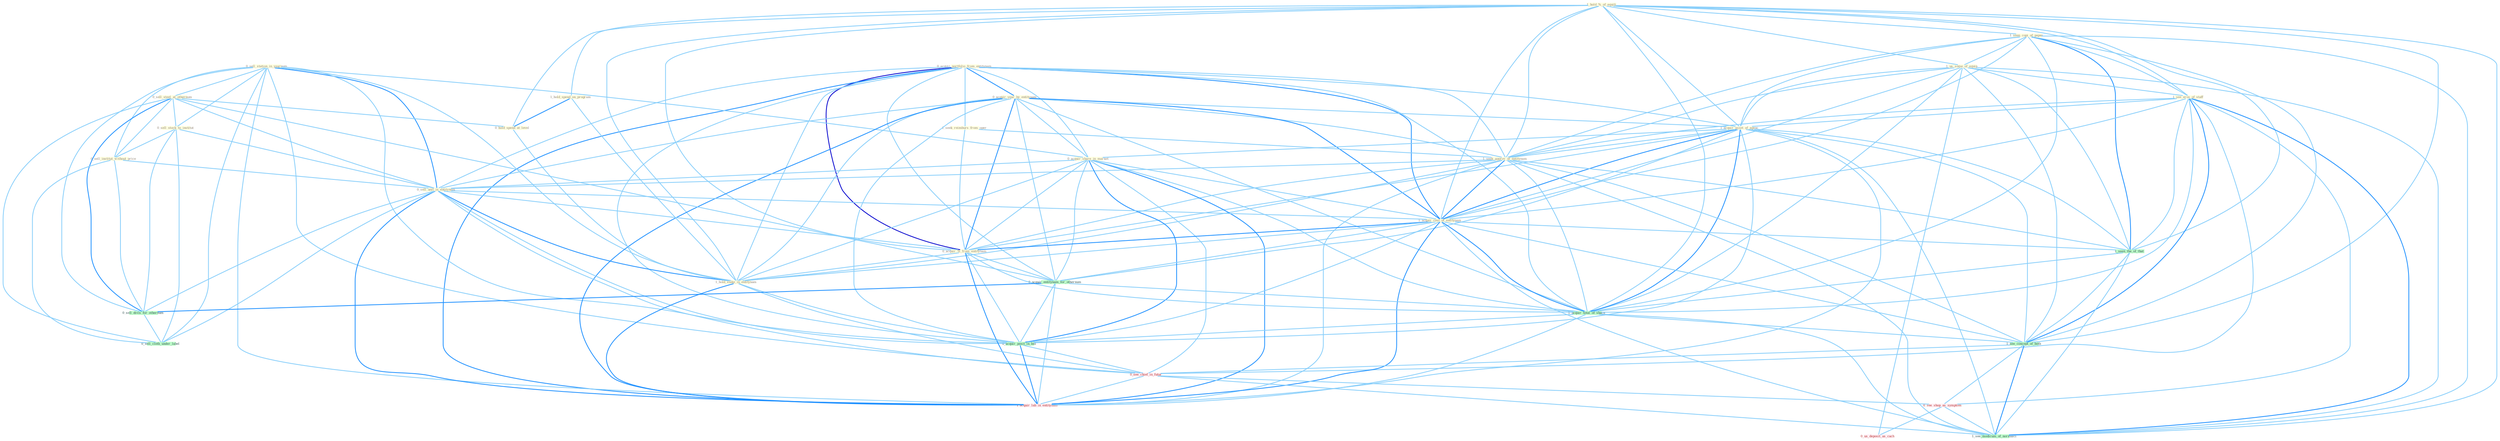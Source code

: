 Graph G{ 
    node
    [shape=polygon,style=filled,width=.5,height=.06,color="#BDFCC9",fixedsize=true,fontsize=4,
    fontcolor="#2f4f4f"];
    {node
    [color="#ffffe0", fontcolor="#8b7d6b"] "0_acquir_portfolio_from_entitynam " "1_hold_%_of_equiti " "0_sell_station_in_yearnum " "0_acquir_year_by_entitynam " "1_seen_copi_of_paper " "0_sell_steel_at_othernum " "1_hold_spend_on_program " "0_sell_stock_to_institut " "1_us_some_of_equip " "1_see_eros_of_staff " "1_acquir_asset_of_agenc " "0_sell_institut_without_price " "1_seek_reimburs_from_oper " "1_seek_approv_of_entitynam " "0_acquir_share_in_market " "0_sell_unit_in_entitynam " "0_hold_spend_at_level " "1_acquir_rest_of_entitynam " "0_acquir_%_from_entitynam " "1_hold_stake_in_entitynam "}
{node [color="#fff0f5", fontcolor="#b22222"] "0_see_chief_in_futur " "0_see_shop_as_symptom " "1_acquir_lab_in_entitynam " "0_us_deposit_as_cach "}
edge [color="#B0E2FF"];

	"0_acquir_portfolio_from_entitynam " -- "0_acquir_year_by_entitynam " [w="2", color="#1e90ff" , len=0.8];
	"0_acquir_portfolio_from_entitynam " -- "1_acquir_asset_of_agenc " [w="1", color="#87cefa" ];
	"0_acquir_portfolio_from_entitynam " -- "1_seek_reimburs_from_oper " [w="1", color="#87cefa" ];
	"0_acquir_portfolio_from_entitynam " -- "1_seek_approv_of_entitynam " [w="1", color="#87cefa" ];
	"0_acquir_portfolio_from_entitynam " -- "0_acquir_share_in_market " [w="1", color="#87cefa" ];
	"0_acquir_portfolio_from_entitynam " -- "0_sell_unit_in_entitynam " [w="1", color="#87cefa" ];
	"0_acquir_portfolio_from_entitynam " -- "1_acquir_rest_of_entitynam " [w="2", color="#1e90ff" , len=0.8];
	"0_acquir_portfolio_from_entitynam " -- "0_acquir_%_from_entitynam " [w="3", color="#0000cd" , len=0.6];
	"0_acquir_portfolio_from_entitynam " -- "1_hold_stake_in_entitynam " [w="1", color="#87cefa" ];
	"0_acquir_portfolio_from_entitynam " -- "0_acquir_entitynam_for_othernum " [w="1", color="#87cefa" ];
	"0_acquir_portfolio_from_entitynam " -- "1_acquir_total_of_share " [w="1", color="#87cefa" ];
	"0_acquir_portfolio_from_entitynam " -- "0_acquir_posit_in_bid " [w="1", color="#87cefa" ];
	"0_acquir_portfolio_from_entitynam " -- "1_acquir_lab_in_entitynam " [w="2", color="#1e90ff" , len=0.8];
	"1_hold_%_of_equiti " -- "1_seen_copi_of_paper " [w="1", color="#87cefa" ];
	"1_hold_%_of_equiti " -- "1_hold_spend_on_program " [w="1", color="#87cefa" ];
	"1_hold_%_of_equiti " -- "1_us_some_of_equip " [w="1", color="#87cefa" ];
	"1_hold_%_of_equiti " -- "1_see_eros_of_staff " [w="1", color="#87cefa" ];
	"1_hold_%_of_equiti " -- "1_acquir_asset_of_agenc " [w="1", color="#87cefa" ];
	"1_hold_%_of_equiti " -- "1_seek_approv_of_entitynam " [w="1", color="#87cefa" ];
	"1_hold_%_of_equiti " -- "0_hold_spend_at_level " [w="1", color="#87cefa" ];
	"1_hold_%_of_equiti " -- "1_acquir_rest_of_entitynam " [w="1", color="#87cefa" ];
	"1_hold_%_of_equiti " -- "0_acquir_%_from_entitynam " [w="1", color="#87cefa" ];
	"1_hold_%_of_equiti " -- "1_hold_stake_in_entitynam " [w="1", color="#87cefa" ];
	"1_hold_%_of_equiti " -- "1_seen_the_of_that " [w="1", color="#87cefa" ];
	"1_hold_%_of_equiti " -- "1_acquir_total_of_share " [w="1", color="#87cefa" ];
	"1_hold_%_of_equiti " -- "1_see_concept_of_both " [w="1", color="#87cefa" ];
	"1_hold_%_of_equiti " -- "1_see_modicum_of_normalci " [w="1", color="#87cefa" ];
	"0_sell_station_in_yearnum " -- "0_sell_steel_at_othernum " [w="1", color="#87cefa" ];
	"0_sell_station_in_yearnum " -- "0_sell_stock_to_institut " [w="1", color="#87cefa" ];
	"0_sell_station_in_yearnum " -- "0_sell_institut_without_price " [w="1", color="#87cefa" ];
	"0_sell_station_in_yearnum " -- "0_acquir_share_in_market " [w="1", color="#87cefa" ];
	"0_sell_station_in_yearnum " -- "0_sell_unit_in_entitynam " [w="2", color="#1e90ff" , len=0.8];
	"0_sell_station_in_yearnum " -- "1_hold_stake_in_entitynam " [w="1", color="#87cefa" ];
	"0_sell_station_in_yearnum " -- "0_sell_divis_for_othernum " [w="1", color="#87cefa" ];
	"0_sell_station_in_yearnum " -- "0_sell_cloth_under_label " [w="1", color="#87cefa" ];
	"0_sell_station_in_yearnum " -- "0_acquir_posit_in_bid " [w="1", color="#87cefa" ];
	"0_sell_station_in_yearnum " -- "0_see_chief_in_futur " [w="1", color="#87cefa" ];
	"0_sell_station_in_yearnum " -- "1_acquir_lab_in_entitynam " [w="1", color="#87cefa" ];
	"0_acquir_year_by_entitynam " -- "1_acquir_asset_of_agenc " [w="1", color="#87cefa" ];
	"0_acquir_year_by_entitynam " -- "1_seek_approv_of_entitynam " [w="1", color="#87cefa" ];
	"0_acquir_year_by_entitynam " -- "0_acquir_share_in_market " [w="1", color="#87cefa" ];
	"0_acquir_year_by_entitynam " -- "0_sell_unit_in_entitynam " [w="1", color="#87cefa" ];
	"0_acquir_year_by_entitynam " -- "1_acquir_rest_of_entitynam " [w="2", color="#1e90ff" , len=0.8];
	"0_acquir_year_by_entitynam " -- "0_acquir_%_from_entitynam " [w="2", color="#1e90ff" , len=0.8];
	"0_acquir_year_by_entitynam " -- "1_hold_stake_in_entitynam " [w="1", color="#87cefa" ];
	"0_acquir_year_by_entitynam " -- "0_acquir_entitynam_for_othernum " [w="1", color="#87cefa" ];
	"0_acquir_year_by_entitynam " -- "1_acquir_total_of_share " [w="1", color="#87cefa" ];
	"0_acquir_year_by_entitynam " -- "0_acquir_posit_in_bid " [w="1", color="#87cefa" ];
	"0_acquir_year_by_entitynam " -- "1_acquir_lab_in_entitynam " [w="2", color="#1e90ff" , len=0.8];
	"1_seen_copi_of_paper " -- "1_us_some_of_equip " [w="1", color="#87cefa" ];
	"1_seen_copi_of_paper " -- "1_see_eros_of_staff " [w="1", color="#87cefa" ];
	"1_seen_copi_of_paper " -- "1_acquir_asset_of_agenc " [w="1", color="#87cefa" ];
	"1_seen_copi_of_paper " -- "1_seek_approv_of_entitynam " [w="1", color="#87cefa" ];
	"1_seen_copi_of_paper " -- "1_acquir_rest_of_entitynam " [w="1", color="#87cefa" ];
	"1_seen_copi_of_paper " -- "1_seen_the_of_that " [w="2", color="#1e90ff" , len=0.8];
	"1_seen_copi_of_paper " -- "1_acquir_total_of_share " [w="1", color="#87cefa" ];
	"1_seen_copi_of_paper " -- "1_see_concept_of_both " [w="1", color="#87cefa" ];
	"1_seen_copi_of_paper " -- "1_see_modicum_of_normalci " [w="1", color="#87cefa" ];
	"0_sell_steel_at_othernum " -- "0_sell_stock_to_institut " [w="1", color="#87cefa" ];
	"0_sell_steel_at_othernum " -- "0_sell_institut_without_price " [w="1", color="#87cefa" ];
	"0_sell_steel_at_othernum " -- "0_sell_unit_in_entitynam " [w="1", color="#87cefa" ];
	"0_sell_steel_at_othernum " -- "0_hold_spend_at_level " [w="1", color="#87cefa" ];
	"0_sell_steel_at_othernum " -- "0_acquir_entitynam_for_othernum " [w="1", color="#87cefa" ];
	"0_sell_steel_at_othernum " -- "0_sell_divis_for_othernum " [w="2", color="#1e90ff" , len=0.8];
	"0_sell_steel_at_othernum " -- "0_sell_cloth_under_label " [w="1", color="#87cefa" ];
	"1_hold_spend_on_program " -- "0_hold_spend_at_level " [w="2", color="#1e90ff" , len=0.8];
	"1_hold_spend_on_program " -- "1_hold_stake_in_entitynam " [w="1", color="#87cefa" ];
	"0_sell_stock_to_institut " -- "0_sell_institut_without_price " [w="1", color="#87cefa" ];
	"0_sell_stock_to_institut " -- "0_sell_unit_in_entitynam " [w="1", color="#87cefa" ];
	"0_sell_stock_to_institut " -- "0_sell_divis_for_othernum " [w="1", color="#87cefa" ];
	"0_sell_stock_to_institut " -- "0_sell_cloth_under_label " [w="1", color="#87cefa" ];
	"1_us_some_of_equip " -- "1_see_eros_of_staff " [w="1", color="#87cefa" ];
	"1_us_some_of_equip " -- "1_acquir_asset_of_agenc " [w="1", color="#87cefa" ];
	"1_us_some_of_equip " -- "1_seek_approv_of_entitynam " [w="1", color="#87cefa" ];
	"1_us_some_of_equip " -- "1_acquir_rest_of_entitynam " [w="1", color="#87cefa" ];
	"1_us_some_of_equip " -- "1_seen_the_of_that " [w="1", color="#87cefa" ];
	"1_us_some_of_equip " -- "1_acquir_total_of_share " [w="1", color="#87cefa" ];
	"1_us_some_of_equip " -- "1_see_concept_of_both " [w="1", color="#87cefa" ];
	"1_us_some_of_equip " -- "0_us_deposit_as_cach " [w="1", color="#87cefa" ];
	"1_us_some_of_equip " -- "1_see_modicum_of_normalci " [w="1", color="#87cefa" ];
	"1_see_eros_of_staff " -- "1_acquir_asset_of_agenc " [w="1", color="#87cefa" ];
	"1_see_eros_of_staff " -- "1_seek_approv_of_entitynam " [w="1", color="#87cefa" ];
	"1_see_eros_of_staff " -- "1_acquir_rest_of_entitynam " [w="1", color="#87cefa" ];
	"1_see_eros_of_staff " -- "1_seen_the_of_that " [w="1", color="#87cefa" ];
	"1_see_eros_of_staff " -- "1_acquir_total_of_share " [w="1", color="#87cefa" ];
	"1_see_eros_of_staff " -- "1_see_concept_of_both " [w="2", color="#1e90ff" , len=0.8];
	"1_see_eros_of_staff " -- "0_see_chief_in_futur " [w="1", color="#87cefa" ];
	"1_see_eros_of_staff " -- "0_see_shop_as_symptom " [w="1", color="#87cefa" ];
	"1_see_eros_of_staff " -- "1_see_modicum_of_normalci " [w="2", color="#1e90ff" , len=0.8];
	"1_acquir_asset_of_agenc " -- "1_seek_approv_of_entitynam " [w="1", color="#87cefa" ];
	"1_acquir_asset_of_agenc " -- "0_acquir_share_in_market " [w="1", color="#87cefa" ];
	"1_acquir_asset_of_agenc " -- "1_acquir_rest_of_entitynam " [w="2", color="#1e90ff" , len=0.8];
	"1_acquir_asset_of_agenc " -- "0_acquir_%_from_entitynam " [w="1", color="#87cefa" ];
	"1_acquir_asset_of_agenc " -- "0_acquir_entitynam_for_othernum " [w="1", color="#87cefa" ];
	"1_acquir_asset_of_agenc " -- "1_seen_the_of_that " [w="1", color="#87cefa" ];
	"1_acquir_asset_of_agenc " -- "1_acquir_total_of_share " [w="2", color="#1e90ff" , len=0.8];
	"1_acquir_asset_of_agenc " -- "0_acquir_posit_in_bid " [w="1", color="#87cefa" ];
	"1_acquir_asset_of_agenc " -- "1_see_concept_of_both " [w="1", color="#87cefa" ];
	"1_acquir_asset_of_agenc " -- "1_acquir_lab_in_entitynam " [w="1", color="#87cefa" ];
	"1_acquir_asset_of_agenc " -- "1_see_modicum_of_normalci " [w="1", color="#87cefa" ];
	"0_sell_institut_without_price " -- "0_sell_unit_in_entitynam " [w="1", color="#87cefa" ];
	"0_sell_institut_without_price " -- "0_sell_divis_for_othernum " [w="1", color="#87cefa" ];
	"0_sell_institut_without_price " -- "0_sell_cloth_under_label " [w="1", color="#87cefa" ];
	"1_seek_reimburs_from_oper " -- "1_seek_approv_of_entitynam " [w="1", color="#87cefa" ];
	"1_seek_reimburs_from_oper " -- "0_acquir_%_from_entitynam " [w="1", color="#87cefa" ];
	"1_seek_approv_of_entitynam " -- "0_sell_unit_in_entitynam " [w="1", color="#87cefa" ];
	"1_seek_approv_of_entitynam " -- "1_acquir_rest_of_entitynam " [w="2", color="#1e90ff" , len=0.8];
	"1_seek_approv_of_entitynam " -- "0_acquir_%_from_entitynam " [w="1", color="#87cefa" ];
	"1_seek_approv_of_entitynam " -- "1_hold_stake_in_entitynam " [w="1", color="#87cefa" ];
	"1_seek_approv_of_entitynam " -- "1_seen_the_of_that " [w="1", color="#87cefa" ];
	"1_seek_approv_of_entitynam " -- "1_acquir_total_of_share " [w="1", color="#87cefa" ];
	"1_seek_approv_of_entitynam " -- "1_see_concept_of_both " [w="1", color="#87cefa" ];
	"1_seek_approv_of_entitynam " -- "1_acquir_lab_in_entitynam " [w="1", color="#87cefa" ];
	"1_seek_approv_of_entitynam " -- "1_see_modicum_of_normalci " [w="1", color="#87cefa" ];
	"0_acquir_share_in_market " -- "0_sell_unit_in_entitynam " [w="1", color="#87cefa" ];
	"0_acquir_share_in_market " -- "1_acquir_rest_of_entitynam " [w="1", color="#87cefa" ];
	"0_acquir_share_in_market " -- "0_acquir_%_from_entitynam " [w="1", color="#87cefa" ];
	"0_acquir_share_in_market " -- "1_hold_stake_in_entitynam " [w="1", color="#87cefa" ];
	"0_acquir_share_in_market " -- "0_acquir_entitynam_for_othernum " [w="1", color="#87cefa" ];
	"0_acquir_share_in_market " -- "1_acquir_total_of_share " [w="1", color="#87cefa" ];
	"0_acquir_share_in_market " -- "0_acquir_posit_in_bid " [w="2", color="#1e90ff" , len=0.8];
	"0_acquir_share_in_market " -- "0_see_chief_in_futur " [w="1", color="#87cefa" ];
	"0_acquir_share_in_market " -- "1_acquir_lab_in_entitynam " [w="2", color="#1e90ff" , len=0.8];
	"0_sell_unit_in_entitynam " -- "1_acquir_rest_of_entitynam " [w="1", color="#87cefa" ];
	"0_sell_unit_in_entitynam " -- "0_acquir_%_from_entitynam " [w="1", color="#87cefa" ];
	"0_sell_unit_in_entitynam " -- "1_hold_stake_in_entitynam " [w="2", color="#1e90ff" , len=0.8];
	"0_sell_unit_in_entitynam " -- "0_sell_divis_for_othernum " [w="1", color="#87cefa" ];
	"0_sell_unit_in_entitynam " -- "0_sell_cloth_under_label " [w="1", color="#87cefa" ];
	"0_sell_unit_in_entitynam " -- "0_acquir_posit_in_bid " [w="1", color="#87cefa" ];
	"0_sell_unit_in_entitynam " -- "0_see_chief_in_futur " [w="1", color="#87cefa" ];
	"0_sell_unit_in_entitynam " -- "1_acquir_lab_in_entitynam " [w="2", color="#1e90ff" , len=0.8];
	"0_hold_spend_at_level " -- "1_hold_stake_in_entitynam " [w="1", color="#87cefa" ];
	"1_acquir_rest_of_entitynam " -- "0_acquir_%_from_entitynam " [w="2", color="#1e90ff" , len=0.8];
	"1_acquir_rest_of_entitynam " -- "1_hold_stake_in_entitynam " [w="1", color="#87cefa" ];
	"1_acquir_rest_of_entitynam " -- "0_acquir_entitynam_for_othernum " [w="1", color="#87cefa" ];
	"1_acquir_rest_of_entitynam " -- "1_seen_the_of_that " [w="1", color="#87cefa" ];
	"1_acquir_rest_of_entitynam " -- "1_acquir_total_of_share " [w="2", color="#1e90ff" , len=0.8];
	"1_acquir_rest_of_entitynam " -- "0_acquir_posit_in_bid " [w="1", color="#87cefa" ];
	"1_acquir_rest_of_entitynam " -- "1_see_concept_of_both " [w="1", color="#87cefa" ];
	"1_acquir_rest_of_entitynam " -- "1_acquir_lab_in_entitynam " [w="2", color="#1e90ff" , len=0.8];
	"1_acquir_rest_of_entitynam " -- "1_see_modicum_of_normalci " [w="1", color="#87cefa" ];
	"0_acquir_%_from_entitynam " -- "1_hold_stake_in_entitynam " [w="1", color="#87cefa" ];
	"0_acquir_%_from_entitynam " -- "0_acquir_entitynam_for_othernum " [w="1", color="#87cefa" ];
	"0_acquir_%_from_entitynam " -- "1_acquir_total_of_share " [w="1", color="#87cefa" ];
	"0_acquir_%_from_entitynam " -- "0_acquir_posit_in_bid " [w="1", color="#87cefa" ];
	"0_acquir_%_from_entitynam " -- "1_acquir_lab_in_entitynam " [w="2", color="#1e90ff" , len=0.8];
	"1_hold_stake_in_entitynam " -- "0_acquir_posit_in_bid " [w="1", color="#87cefa" ];
	"1_hold_stake_in_entitynam " -- "0_see_chief_in_futur " [w="1", color="#87cefa" ];
	"1_hold_stake_in_entitynam " -- "1_acquir_lab_in_entitynam " [w="2", color="#1e90ff" , len=0.8];
	"0_acquir_entitynam_for_othernum " -- "0_sell_divis_for_othernum " [w="2", color="#1e90ff" , len=0.8];
	"0_acquir_entitynam_for_othernum " -- "1_acquir_total_of_share " [w="1", color="#87cefa" ];
	"0_acquir_entitynam_for_othernum " -- "0_acquir_posit_in_bid " [w="1", color="#87cefa" ];
	"0_acquir_entitynam_for_othernum " -- "1_acquir_lab_in_entitynam " [w="1", color="#87cefa" ];
	"1_seen_the_of_that " -- "1_acquir_total_of_share " [w="1", color="#87cefa" ];
	"1_seen_the_of_that " -- "1_see_concept_of_both " [w="1", color="#87cefa" ];
	"1_seen_the_of_that " -- "1_see_modicum_of_normalci " [w="1", color="#87cefa" ];
	"0_sell_divis_for_othernum " -- "0_sell_cloth_under_label " [w="1", color="#87cefa" ];
	"1_acquir_total_of_share " -- "0_acquir_posit_in_bid " [w="1", color="#87cefa" ];
	"1_acquir_total_of_share " -- "1_see_concept_of_both " [w="1", color="#87cefa" ];
	"1_acquir_total_of_share " -- "1_acquir_lab_in_entitynam " [w="1", color="#87cefa" ];
	"1_acquir_total_of_share " -- "1_see_modicum_of_normalci " [w="1", color="#87cefa" ];
	"0_acquir_posit_in_bid " -- "0_see_chief_in_futur " [w="1", color="#87cefa" ];
	"0_acquir_posit_in_bid " -- "1_acquir_lab_in_entitynam " [w="2", color="#1e90ff" , len=0.8];
	"1_see_concept_of_both " -- "0_see_chief_in_futur " [w="1", color="#87cefa" ];
	"1_see_concept_of_both " -- "0_see_shop_as_symptom " [w="1", color="#87cefa" ];
	"1_see_concept_of_both " -- "1_see_modicum_of_normalci " [w="2", color="#1e90ff" , len=0.8];
	"0_see_chief_in_futur " -- "0_see_shop_as_symptom " [w="1", color="#87cefa" ];
	"0_see_chief_in_futur " -- "1_acquir_lab_in_entitynam " [w="1", color="#87cefa" ];
	"0_see_chief_in_futur " -- "1_see_modicum_of_normalci " [w="1", color="#87cefa" ];
	"0_see_shop_as_symptom " -- "0_us_deposit_as_cach " [w="1", color="#87cefa" ];
	"0_see_shop_as_symptom " -- "1_see_modicum_of_normalci " [w="1", color="#87cefa" ];
}